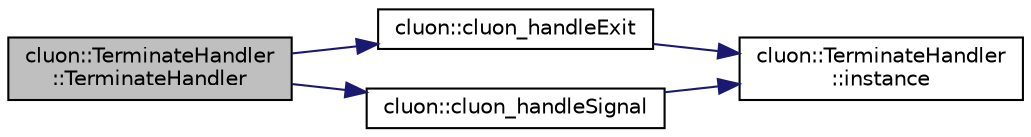 digraph "cluon::TerminateHandler::TerminateHandler"
{
 // LATEX_PDF_SIZE
  edge [fontname="Helvetica",fontsize="10",labelfontname="Helvetica",labelfontsize="10"];
  node [fontname="Helvetica",fontsize="10",shape=record];
  rankdir="LR";
  Node1 [label="cluon::TerminateHandler\l::TerminateHandler",height=0.2,width=0.4,color="black", fillcolor="grey75", style="filled", fontcolor="black",tooltip=" "];
  Node1 -> Node2 [color="midnightblue",fontsize="10",style="solid",fontname="Helvetica"];
  Node2 [label="cluon::cluon_handleExit",height=0.2,width=0.4,color="black", fillcolor="white", style="filled",URL="$namespacecluon.html#a5af169f11066223d295d7830911fd133",tooltip=" "];
  Node2 -> Node3 [color="midnightblue",fontsize="10",style="solid",fontname="Helvetica"];
  Node3 [label="cluon::TerminateHandler\l::instance",height=0.2,width=0.4,color="black", fillcolor="white", style="filled",URL="$classcluon_1_1TerminateHandler.html#a14570735df2bf9965520a022879b2a56",tooltip=" "];
  Node1 -> Node4 [color="midnightblue",fontsize="10",style="solid",fontname="Helvetica"];
  Node4 [label="cluon::cluon_handleSignal",height=0.2,width=0.4,color="black", fillcolor="white", style="filled",URL="$namespacecluon.html#ada3629371549558f74bb89678696cd00",tooltip=" "];
  Node4 -> Node3 [color="midnightblue",fontsize="10",style="solid",fontname="Helvetica"];
}
